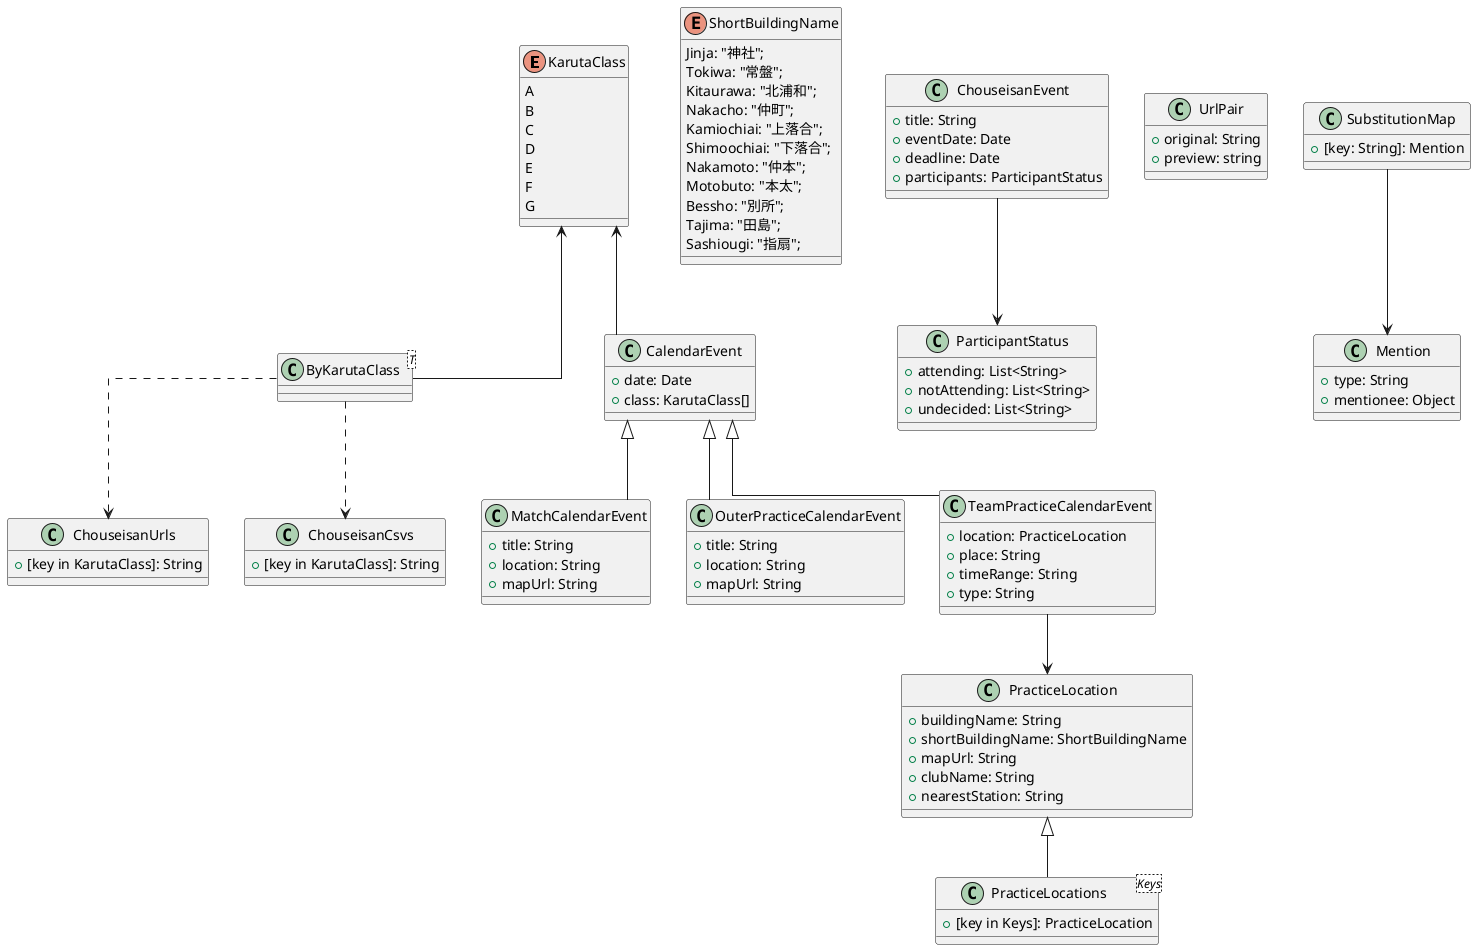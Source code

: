 @startuml Class Diagram of Types
skinparam linetype ortho

enum KarutaClass {
  A
  B
  C
  D
  E
  F
  G
}

enum ShortBuildingName {
  Jinja: "神社";
  Tokiwa: "常盤";
  Kitaurawa: "北浦和";
  Nakacho: "仲町";
  Kamiochiai: "上落合";
  Shimoochiai: "下落合";
  Nakamoto: "仲本";
  Motobuto: "本太";
  Bessho: "別所";
  Tajima: "田島";
  Sashiougi: "指扇";
}

class ByKarutaClass<T> {
}

class ChouseisanUrls {
  +[key in KarutaClass]: String
}
class ChouseisanCsvs {
  +[key in KarutaClass]: String
}

' class GroupedEvents {
'   +[key in KarutaClass]: { events: List<String>; url: String }
' }

class CalendarEvent {
  +date: Date
  +class: KarutaClass[]
}

class ChouseisanEvent {
  +title: String
  +eventDate: Date
  +deadline: Date
  +participants: ParticipantStatus
}

class MatchCalendarEvent {
  +title: String
  +location: String
  +mapUrl: String
}

class OuterPracticeCalendarEvent {
  +title: String
  +location: String
  +mapUrl: String
}

class TeamPracticeCalendarEvent {
  +location: PracticeLocation
  +place: String
  +timeRange: String
  +type: String
}


CalendarEvent <|-- TeamPracticeCalendarEvent
CalendarEvent <|-- MatchCalendarEvent
CalendarEvent <|-- OuterPracticeCalendarEvent

' PracticeLocation
class PracticeLocation {
  +buildingName: String
  +shortBuildingName: ShortBuildingName
  +mapUrl: String
  +clubName: String
  +nearestStation: String
}

class PracticeLocations<Keys> {
  +[key in Keys]: PracticeLocation
}

class ParticipantStatus {
  +attending: List<String>
  +notAttending: List<String>
  +undecided: List<String>
}


class UrlPair {
  +original: String
  +preview: string
}

class Mention {
  +type: String
  +mentionee: Object
}

class SubstitutionMap {
  +[key: String]: Mention
}

PracticeLocation <|-- PracticeLocations
ByKarutaClass -up-> KarutaClass
CalendarEvent -up-> KarutaClass
ByKarutaClass ..> ChouseisanUrls
ByKarutaClass ..> ChouseisanCsvs
' ByKarutaClass ..> GroupedEvents
ChouseisanEvent --> ParticipantStatus
TeamPracticeCalendarEvent --> PracticeLocation
SubstitutionMap --> Mention
@enduml